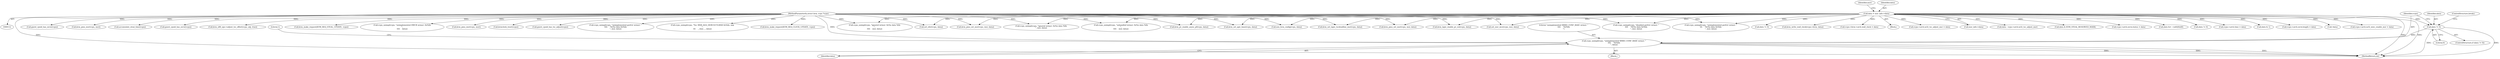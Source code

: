 digraph "0_linux_c300aa64ddf57d9c5d9c898a64b36877345dd4a9@pointer" {
"1000184" [label="(Call,vcpu_unimpl(vcpu, \"unimplemented MMIO_CONF_BASE wrmsr: \"\n\t\t\t\t    \"0x%llx\n\", data))"];
"1000113" [label="(MethodParameterIn,struct kvm_vcpu *vcpu)"];
"1000180" [label="(Call,data != 0)"];
"1000127" [label="(Call,data = msr_info->data)"];
"1000605" [label="(Call,xen_hvm_config(vcpu, data))"];
"1000133" [label="(Identifier,msr)"];
"1000190" [label="(ControlStructure,break;)"];
"1000464" [label="(Call,data != 0)"];
"1000613" [label="(Call,kvm_pmu_set_msr(vcpu, msr, data))"];
"1000289" [label="(Call,kvm_write_wall_clock(vcpu->kvm, data))"];
"1000455" [label="(Call,set_msr_mce(vcpu, msr, data))"];
"1000477" [label="(Call,vcpu_unimpl(vcpu, \"unimplemented perfctr wrmsr: \"\n\t\t\t    \"0x%x data 0x%llx\n\", msr, data))"];
"1000575" [label="(Call,guest_cpuid_has_osvw(vcpu))"];
"1000491" [label="(Call,kvm_pmu_msr(vcpu, msr))"];
"1000128" [label="(Identifier,data)"];
"1000280" [label="(Call,vcpu->kvm->arch.wall_clock = data)"];
"1000436" [label="(Call,accumulate_steal_time(vcpu))"];
"1000186" [label="(Literal,\"unimplemented MMIO_CONF_BASE wrmsr: \"\n\t\t\t\t    \"0x%llx\n\")"];
"1000184" [label="(Call,vcpu_unimpl(vcpu, \"unimplemented MMIO_CONF_BASE wrmsr: \"\n\t\t\t\t    \"0x%llx\n\", data))"];
"1000558" [label="(Call,guest_cpuid_has_osvw(vcpu))"];
"1000115" [label="(Block,)"];
"1000638" [label="(MethodReturn,int)"];
"1000182" [label="(Literal,0)"];
"1000257" [label="(Call,kvm_x86_ops->adjust_tsc_offset(vcpu, adj, true))"];
"1000439" [label="(Call,kvm_make_request(KVM_REQ_STEAL_UPDATE, vcpu))"];
"1000261" [label="(Call,vcpu->arch.ia32_tsc_adjust_msr = data)"];
"1000505" [label="(Call,vcpu_unimpl(vcpu, \"disabled perfctr wrmsr: \"\n\t\t\t\t    \"0x%x data 0x%llx\n\", msr, data))"];
"1000187" [label="(Identifier,data)"];
"1000630" [label="(Call,vcpu_unimpl(vcpu, \"ignored wrmsr: 0x%x data %llx\n\",\n\t\t\t\t    msr, data))"];
"1000129" [label="(Call,msr_info->data)"];
"1000171" [label="(Call,vcpu_unimpl(vcpu, \"unimplemented HWCR wrmsr: 0x%llx\n\",\n\t\t\t\t    data))"];
"1000250" [label="(Call,data - vcpu->arch.ia32_tsc_adjust_msr)"];
"1000183" [label="(Block,)"];
"1000609" [label="(Call,kvm_pmu_msr(vcpu, msr))"];
"1000127" [label="(Call,data = msr_info->data)"];
"1000144" [label="(Call,set_efer(vcpu, data))"];
"1000189" [label="(Literal,1)"];
"1000621" [label="(Call,vcpu_unimpl(vcpu, \"unhandled wrmsr: 0x%x data %llx\n\",\n\t\t\t\t    msr, data))"];
"1000370" [label="(Call,kvm_pv_enable_async_pf(vcpu, data))"];
"1000384" [label="(Call,data & KVM_STEAL_RESERVED_MASK)"];
"1000579" [label="(Call,vcpu->arch.osvw.status = data)"];
"1000221" [label="(Call,kvm_set_apic_base(vcpu, data))"];
"1000298" [label="(Call,kvmclock_reset(vcpu))"];
"1000148" [label="(Call,data &= ~(u64)0x40)"];
"1000180" [label="(Call,data != 0)"];
"1000502" [label="(Call,data != 0)"];
"1000113" [label="(MethodParameterIn,struct kvm_vcpu *vcpu)"];
"1000238" [label="(Call,guest_cpuid_has_tsc_adjust(vcpu))"];
"1000300" [label="(Call,vcpu->arch.time = data)"];
"1000312" [label="(Call,data & 1)"];
"1000232" [label="(Call,kvm_set_lapic_tscdeadline_msr(vcpu, data))"];
"1000445" [label="(Call,kvm_lapic_enable_pv_eoi(vcpu, data))"];
"1000467" [label="(Call,vcpu_unimpl(vcpu, \"unimplemented perfctr wrmsr: \"\n\t\t\t\t    \"0x%x data 0x%llx\n\", msr, data))"];
"1000495" [label="(Call,kvm_pmu_set_msr(vcpu, msr, data))"];
"1000208" [label="(Call,vcpu_unimpl(vcpu, \"%s: MSR_IA32_DEBUGCTLMSR 0x%llx, nop\n\",\n\t\t\t    __func__, data))"];
"1000549" [label="(Call,vcpu_unimpl(vcpu, \"ignored wrmsr: 0x%x data %llx\n\", msr, data))"];
"1000307" [label="(Call,kvm_make_request(KVM_REQ_CLOCK_UPDATE, vcpu))"];
"1000179" [label="(ControlStructure,if (data != 0))"];
"1000562" [label="(Call,vcpu->arch.osvw.length = data)"];
"1000181" [label="(Identifier,data)"];
"1000193" [label="(Call,!data)"];
"1000270" [label="(Call,vcpu->arch.ia32_misc_enable_msr = data)"];
"1000185" [label="(Identifier,vcpu)"];
"1000184" -> "1000183"  [label="AST: "];
"1000184" -> "1000187"  [label="CFG: "];
"1000185" -> "1000184"  [label="AST: "];
"1000186" -> "1000184"  [label="AST: "];
"1000187" -> "1000184"  [label="AST: "];
"1000189" -> "1000184"  [label="CFG: "];
"1000184" -> "1000638"  [label="DDG: "];
"1000184" -> "1000638"  [label="DDG: "];
"1000184" -> "1000638"  [label="DDG: "];
"1000113" -> "1000184"  [label="DDG: "];
"1000180" -> "1000184"  [label="DDG: "];
"1000113" -> "1000112"  [label="AST: "];
"1000113" -> "1000638"  [label="DDG: "];
"1000113" -> "1000144"  [label="DDG: "];
"1000113" -> "1000171"  [label="DDG: "];
"1000113" -> "1000208"  [label="DDG: "];
"1000113" -> "1000221"  [label="DDG: "];
"1000113" -> "1000232"  [label="DDG: "];
"1000113" -> "1000238"  [label="DDG: "];
"1000113" -> "1000257"  [label="DDG: "];
"1000113" -> "1000298"  [label="DDG: "];
"1000113" -> "1000307"  [label="DDG: "];
"1000113" -> "1000370"  [label="DDG: "];
"1000113" -> "1000436"  [label="DDG: "];
"1000113" -> "1000439"  [label="DDG: "];
"1000113" -> "1000445"  [label="DDG: "];
"1000113" -> "1000455"  [label="DDG: "];
"1000113" -> "1000467"  [label="DDG: "];
"1000113" -> "1000477"  [label="DDG: "];
"1000113" -> "1000491"  [label="DDG: "];
"1000113" -> "1000495"  [label="DDG: "];
"1000113" -> "1000505"  [label="DDG: "];
"1000113" -> "1000549"  [label="DDG: "];
"1000113" -> "1000558"  [label="DDG: "];
"1000113" -> "1000575"  [label="DDG: "];
"1000113" -> "1000605"  [label="DDG: "];
"1000113" -> "1000609"  [label="DDG: "];
"1000113" -> "1000613"  [label="DDG: "];
"1000113" -> "1000621"  [label="DDG: "];
"1000113" -> "1000630"  [label="DDG: "];
"1000180" -> "1000179"  [label="AST: "];
"1000180" -> "1000182"  [label="CFG: "];
"1000181" -> "1000180"  [label="AST: "];
"1000182" -> "1000180"  [label="AST: "];
"1000185" -> "1000180"  [label="CFG: "];
"1000190" -> "1000180"  [label="CFG: "];
"1000180" -> "1000638"  [label="DDG: "];
"1000180" -> "1000638"  [label="DDG: "];
"1000127" -> "1000180"  [label="DDG: "];
"1000127" -> "1000115"  [label="AST: "];
"1000127" -> "1000129"  [label="CFG: "];
"1000128" -> "1000127"  [label="AST: "];
"1000129" -> "1000127"  [label="AST: "];
"1000133" -> "1000127"  [label="CFG: "];
"1000127" -> "1000638"  [label="DDG: "];
"1000127" -> "1000638"  [label="DDG: "];
"1000127" -> "1000144"  [label="DDG: "];
"1000127" -> "1000148"  [label="DDG: "];
"1000127" -> "1000193"  [label="DDG: "];
"1000127" -> "1000221"  [label="DDG: "];
"1000127" -> "1000232"  [label="DDG: "];
"1000127" -> "1000250"  [label="DDG: "];
"1000127" -> "1000261"  [label="DDG: "];
"1000127" -> "1000270"  [label="DDG: "];
"1000127" -> "1000280"  [label="DDG: "];
"1000127" -> "1000289"  [label="DDG: "];
"1000127" -> "1000300"  [label="DDG: "];
"1000127" -> "1000312"  [label="DDG: "];
"1000127" -> "1000370"  [label="DDG: "];
"1000127" -> "1000384"  [label="DDG: "];
"1000127" -> "1000445"  [label="DDG: "];
"1000127" -> "1000455"  [label="DDG: "];
"1000127" -> "1000464"  [label="DDG: "];
"1000127" -> "1000477"  [label="DDG: "];
"1000127" -> "1000495"  [label="DDG: "];
"1000127" -> "1000502"  [label="DDG: "];
"1000127" -> "1000505"  [label="DDG: "];
"1000127" -> "1000549"  [label="DDG: "];
"1000127" -> "1000562"  [label="DDG: "];
"1000127" -> "1000579"  [label="DDG: "];
"1000127" -> "1000605"  [label="DDG: "];
"1000127" -> "1000613"  [label="DDG: "];
"1000127" -> "1000621"  [label="DDG: "];
"1000127" -> "1000630"  [label="DDG: "];
}
